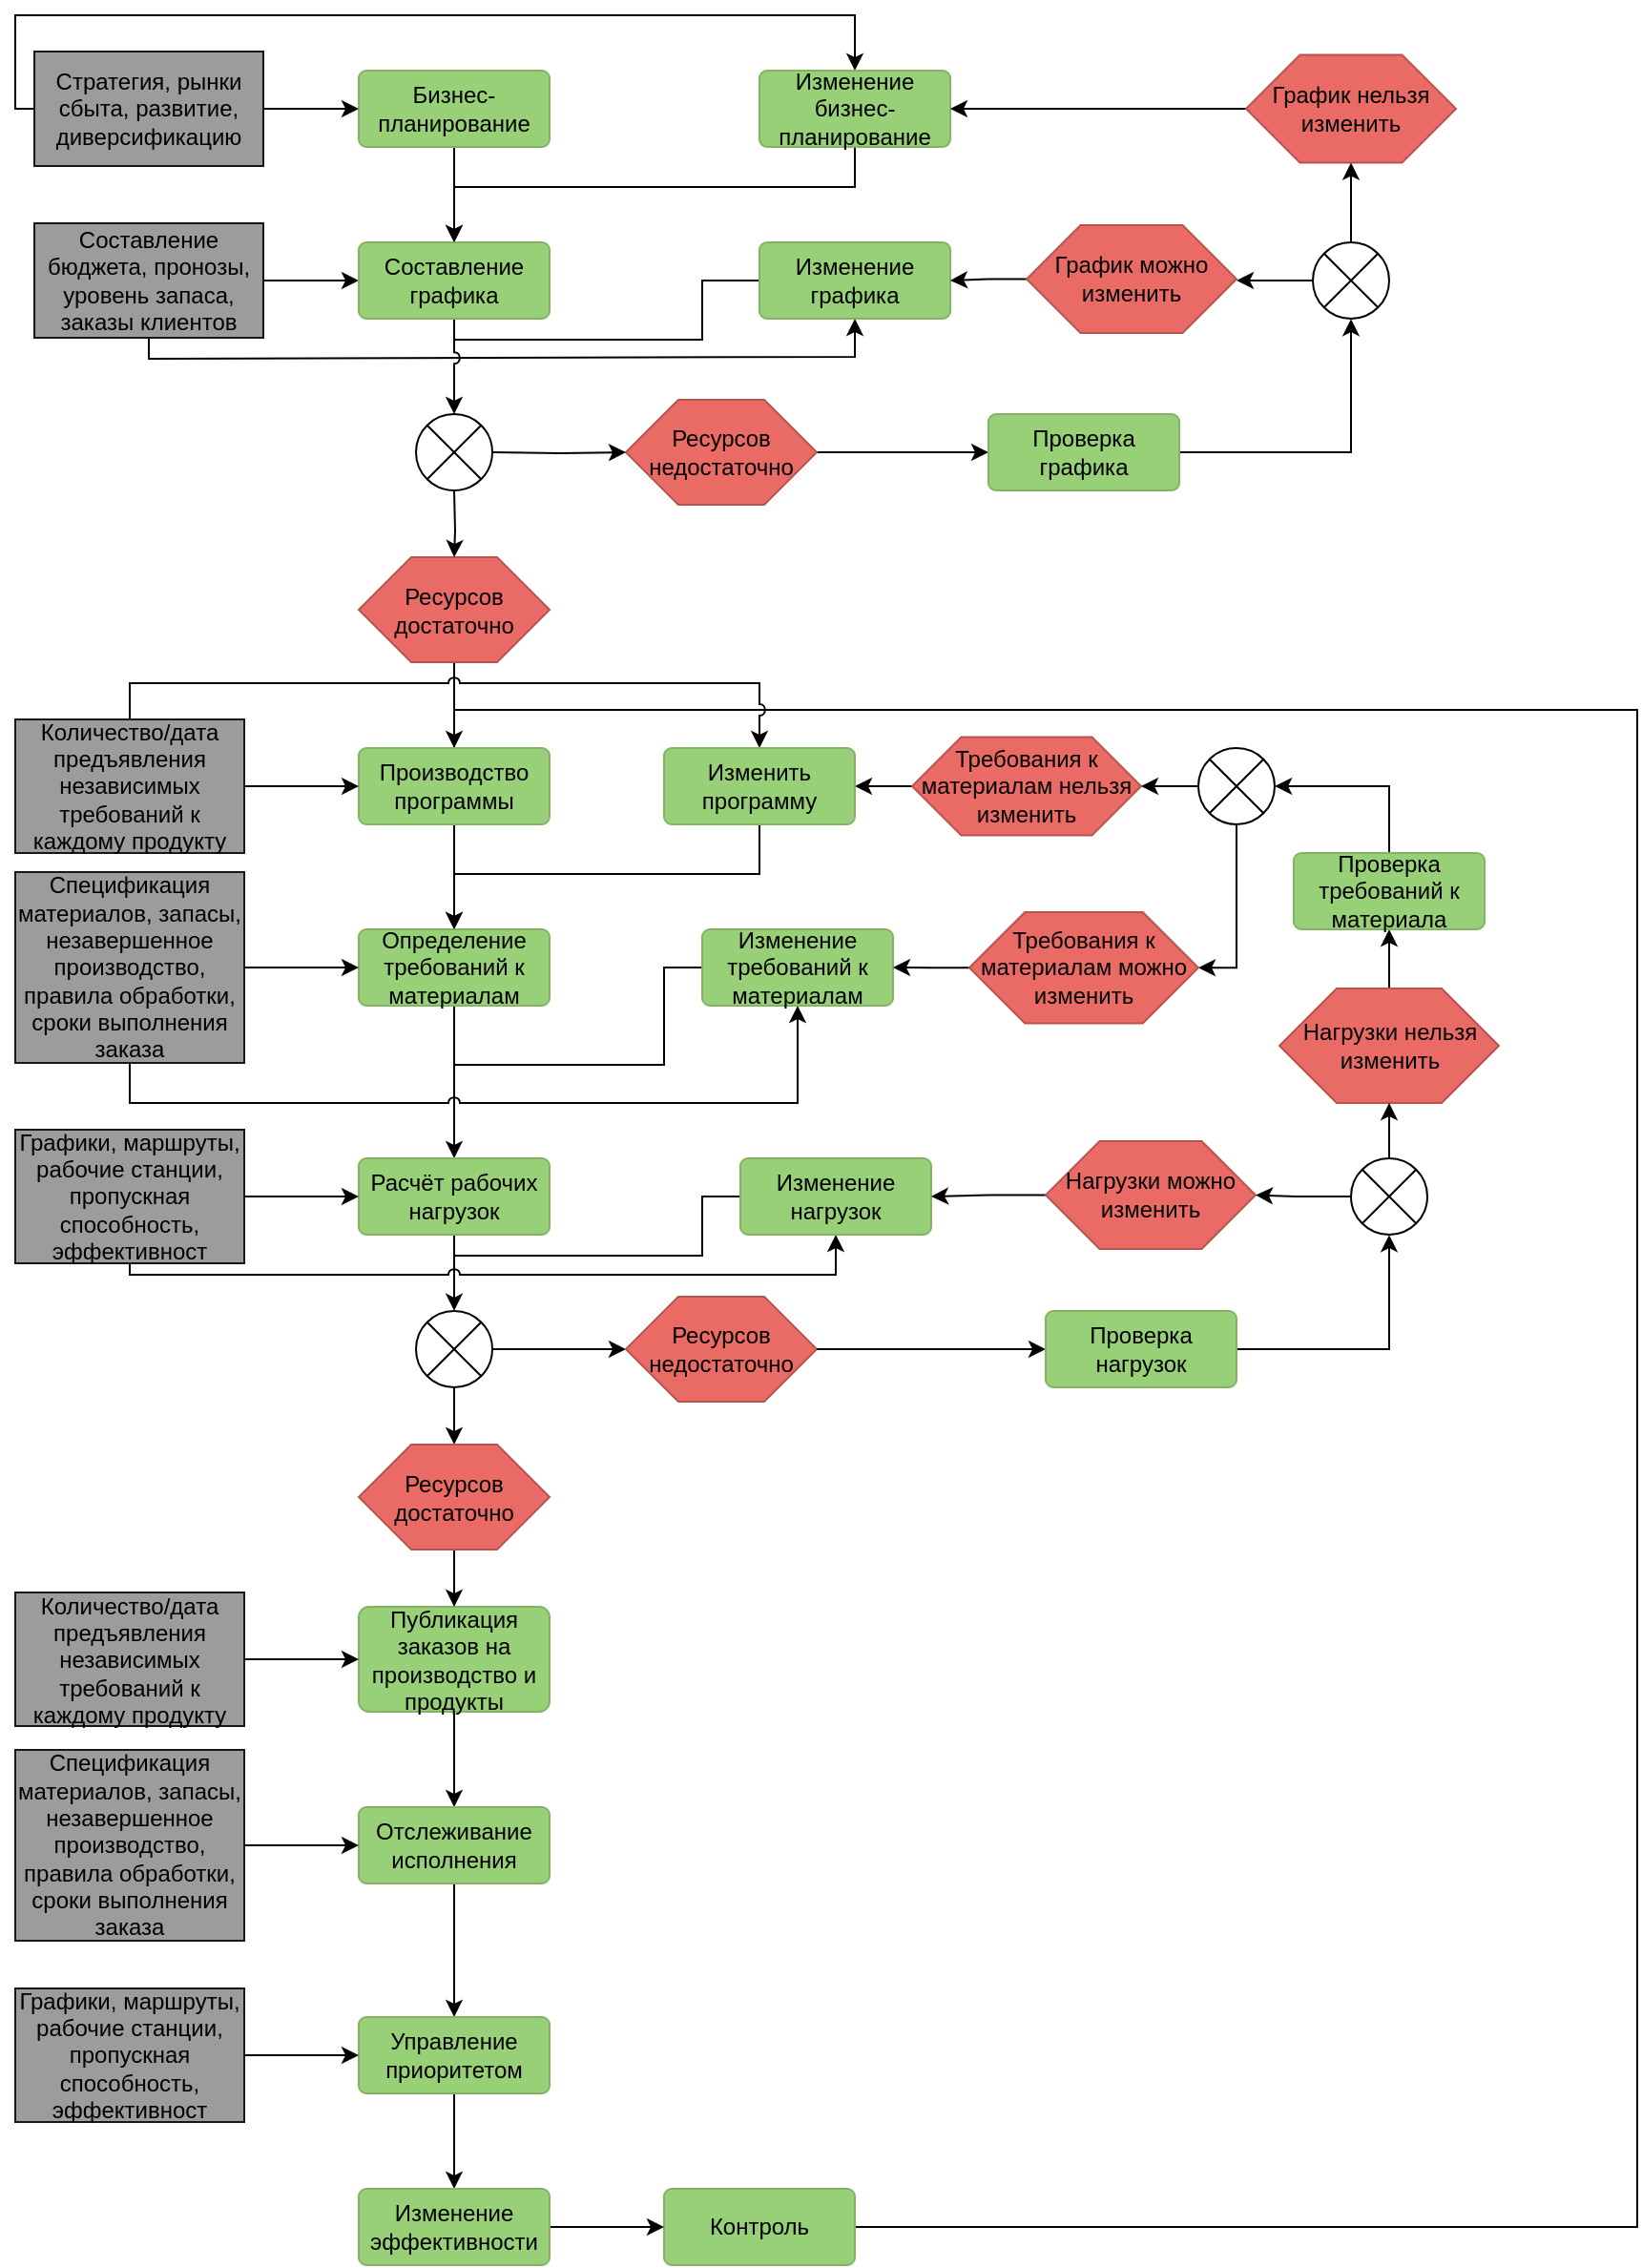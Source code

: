 <mxfile version="20.8.16" type="device"><diagram name="Страница — 1" id="Iz-HPFrRvookkUTsKBIt"><mxGraphModel dx="1206" dy="1871" grid="1" gridSize="10" guides="1" tooltips="1" connect="1" arrows="1" fold="1" page="1" pageScale="1" pageWidth="827" pageHeight="1169" math="0" shadow="0"><root><mxCell id="0"/><mxCell id="1" parent="0"/><mxCell id="2hzs428HGyQ4Zxsj1pd_-7" value="" style="edgeStyle=orthogonalEdgeStyle;rounded=0;orthogonalLoop=1;jettySize=auto;html=1;" parent="1" source="cz4GwXVP6357VXZHt2dm-2" target="2hzs428HGyQ4Zxsj1pd_-5" edge="1"><mxGeometry relative="1" as="geometry"/></mxCell><mxCell id="cz4GwXVP6357VXZHt2dm-2" value="Бизнес-планирование" style="rounded=1;arcSize=10;whiteSpace=wrap;html=1;align=center;fillColor=#97D077;strokeColor=#82b366;" parent="1" vertex="1"><mxGeometry x="320" y="19" width="100" height="40" as="geometry"/></mxCell><mxCell id="2hzs428HGyQ4Zxsj1pd_-6" value="" style="edgeStyle=orthogonalEdgeStyle;rounded=0;orthogonalLoop=1;jettySize=auto;html=1;" parent="1" source="2hzs428HGyQ4Zxsj1pd_-1" target="2hzs428HGyQ4Zxsj1pd_-5" edge="1"><mxGeometry relative="1" as="geometry"/></mxCell><mxCell id="2gq2xxS_D3fF9ZAHxJug-18" style="edgeStyle=orthogonalEdgeStyle;rounded=0;jumpStyle=arc;orthogonalLoop=1;jettySize=auto;html=1;entryX=0.5;entryY=1;entryDx=0;entryDy=0;" edge="1" parent="1" source="2hzs428HGyQ4Zxsj1pd_-1" target="2gq2xxS_D3fF9ZAHxJug-2"><mxGeometry relative="1" as="geometry"><Array as="points"><mxPoint x="210" y="170"/><mxPoint x="400" y="170"/><mxPoint x="400" y="169"/><mxPoint x="580" y="169"/></Array></mxGeometry></mxCell><mxCell id="2hzs428HGyQ4Zxsj1pd_-1" value="Составление бюджета, пронозы, уровень запаса, заказы клиентов" style="rounded=0;whiteSpace=wrap;html=1;strokeColor=#171717;fillColor=#9C9C9C;" parent="1" vertex="1"><mxGeometry x="150" y="99" width="120" height="60" as="geometry"/></mxCell><mxCell id="2hzs428HGyQ4Zxsj1pd_-4" style="edgeStyle=orthogonalEdgeStyle;rounded=0;orthogonalLoop=1;jettySize=auto;html=1;entryX=0;entryY=0.5;entryDx=0;entryDy=0;" parent="1" source="2hzs428HGyQ4Zxsj1pd_-2" target="cz4GwXVP6357VXZHt2dm-2" edge="1"><mxGeometry relative="1" as="geometry"/></mxCell><mxCell id="Z9I6fZYXQtbdbLXPGdrg-1" style="edgeStyle=orthogonalEdgeStyle;rounded=0;orthogonalLoop=1;jettySize=auto;html=1;entryX=0.5;entryY=0;entryDx=0;entryDy=0;" parent="1" source="2hzs428HGyQ4Zxsj1pd_-2" target="2gq2xxS_D3fF9ZAHxJug-1" edge="1"><mxGeometry relative="1" as="geometry"><Array as="points"><mxPoint x="140" y="39"/><mxPoint x="140" y="-10"/><mxPoint x="580" y="-10"/></Array></mxGeometry></mxCell><mxCell id="2hzs428HGyQ4Zxsj1pd_-2" value="Стратегия, рынки сбыта, развитие, диверсификацию" style="rounded=0;whiteSpace=wrap;html=1;strokeColor=#171717;fillColor=#9C9C9C;" parent="1" vertex="1"><mxGeometry x="150" y="9" width="120" height="60" as="geometry"/></mxCell><mxCell id="2gq2xxS_D3fF9ZAHxJug-47" style="edgeStyle=orthogonalEdgeStyle;rounded=0;jumpStyle=arc;orthogonalLoop=1;jettySize=auto;html=1;entryX=0.5;entryY=0;entryDx=0;entryDy=0;endArrow=none;endFill=0;" edge="1" parent="1" source="2hzs428HGyQ4Zxsj1pd_-3" target="2hzs428HGyQ4Zxsj1pd_-19"><mxGeometry relative="1" as="geometry"><Array as="points"><mxPoint x="990" y="1149"/><mxPoint x="990" y="354"/><mxPoint x="370" y="354"/></Array></mxGeometry></mxCell><mxCell id="2hzs428HGyQ4Zxsj1pd_-3" value="Контроль" style="rounded=1;arcSize=10;whiteSpace=wrap;html=1;align=center;fillColor=#97D077;strokeColor=#82b366;" parent="1" vertex="1"><mxGeometry x="480" y="1129" width="100" height="40" as="geometry"/></mxCell><mxCell id="2hzs428HGyQ4Zxsj1pd_-12" value="" style="edgeStyle=orthogonalEdgeStyle;rounded=0;orthogonalLoop=1;jettySize=auto;html=1;jumpStyle=arc;" parent="1" source="2hzs428HGyQ4Zxsj1pd_-5" edge="1"><mxGeometry relative="1" as="geometry"><mxPoint x="370.0" y="199" as="targetPoint"/></mxGeometry></mxCell><mxCell id="2hzs428HGyQ4Zxsj1pd_-5" value="Составление графика" style="rounded=1;arcSize=10;whiteSpace=wrap;html=1;align=center;fillColor=#97D077;strokeColor=#82b366;" parent="1" vertex="1"><mxGeometry x="320" y="109" width="100" height="40" as="geometry"/></mxCell><mxCell id="2hzs428HGyQ4Zxsj1pd_-30" value="" style="edgeStyle=orthogonalEdgeStyle;rounded=0;orthogonalLoop=1;jettySize=auto;html=1;" parent="1" source="2hzs428HGyQ4Zxsj1pd_-13" target="2hzs428HGyQ4Zxsj1pd_-19" edge="1"><mxGeometry relative="1" as="geometry"/></mxCell><mxCell id="2hzs428HGyQ4Zxsj1pd_-13" value="Ресурсов достаточно" style="whiteSpace=wrap;html=1;shape=mxgraph.basic.octagon2;align=center;verticalAlign=middle;dx=15;fillColor=#EA6B66;strokeColor=#b85450;" parent="1" vertex="1"><mxGeometry x="320" y="274" width="100" height="55" as="geometry"/></mxCell><mxCell id="2gq2xxS_D3fF9ZAHxJug-11" style="edgeStyle=orthogonalEdgeStyle;rounded=0;orthogonalLoop=1;jettySize=auto;html=1;entryX=0;entryY=0.5;entryDx=0;entryDy=0;" edge="1" parent="1" source="2hzs428HGyQ4Zxsj1pd_-14" target="2gq2xxS_D3fF9ZAHxJug-4"><mxGeometry relative="1" as="geometry"/></mxCell><mxCell id="2hzs428HGyQ4Zxsj1pd_-14" value="Ресурсов недостаточно" style="whiteSpace=wrap;html=1;shape=mxgraph.basic.octagon2;align=center;verticalAlign=middle;dx=15;fillColor=#EA6B66;strokeColor=#b85450;" parent="1" vertex="1"><mxGeometry x="460" y="191.5" width="100" height="55" as="geometry"/></mxCell><mxCell id="2hzs428HGyQ4Zxsj1pd_-15" style="edgeStyle=orthogonalEdgeStyle;rounded=0;orthogonalLoop=1;jettySize=auto;html=1;" parent="1" target="2hzs428HGyQ4Zxsj1pd_-14" edge="1"><mxGeometry relative="1" as="geometry"><mxPoint x="390.0" y="219" as="sourcePoint"/></mxGeometry></mxCell><mxCell id="2hzs428HGyQ4Zxsj1pd_-18" value="" style="edgeStyle=orthogonalEdgeStyle;rounded=0;orthogonalLoop=1;jettySize=auto;html=1;" parent="1" target="2hzs428HGyQ4Zxsj1pd_-13" edge="1"><mxGeometry relative="1" as="geometry"><mxPoint x="370.0" y="239" as="sourcePoint"/></mxGeometry></mxCell><mxCell id="2hzs428HGyQ4Zxsj1pd_-31" value="" style="edgeStyle=orthogonalEdgeStyle;rounded=0;orthogonalLoop=1;jettySize=auto;html=1;" parent="1" source="2hzs428HGyQ4Zxsj1pd_-19" target="2hzs428HGyQ4Zxsj1pd_-20" edge="1"><mxGeometry relative="1" as="geometry"/></mxCell><mxCell id="2hzs428HGyQ4Zxsj1pd_-19" value="Производство программы" style="rounded=1;arcSize=10;whiteSpace=wrap;html=1;align=center;fillColor=#97D077;strokeColor=#82b366;" parent="1" vertex="1"><mxGeometry x="320" y="374" width="100" height="40" as="geometry"/></mxCell><mxCell id="2hzs428HGyQ4Zxsj1pd_-32" value="" style="edgeStyle=orthogonalEdgeStyle;rounded=0;orthogonalLoop=1;jettySize=auto;html=1;" parent="1" source="2hzs428HGyQ4Zxsj1pd_-20" target="2hzs428HGyQ4Zxsj1pd_-21" edge="1"><mxGeometry relative="1" as="geometry"/></mxCell><mxCell id="2hzs428HGyQ4Zxsj1pd_-20" value="Определение требований к материалам" style="rounded=1;arcSize=10;whiteSpace=wrap;html=1;align=center;fillColor=#97D077;strokeColor=#82b366;" parent="1" vertex="1"><mxGeometry x="320" y="469" width="100" height="40" as="geometry"/></mxCell><mxCell id="2hzs428HGyQ4Zxsj1pd_-56" style="edgeStyle=orthogonalEdgeStyle;rounded=0;orthogonalLoop=1;jettySize=auto;html=1;entryX=0.145;entryY=0.145;entryDx=0;entryDy=0;entryPerimeter=0;" parent="1" source="2hzs428HGyQ4Zxsj1pd_-21" target="2hzs428HGyQ4Zxsj1pd_-53" edge="1"><mxGeometry relative="1" as="geometry"/></mxCell><mxCell id="2hzs428HGyQ4Zxsj1pd_-21" value="Расчёт рабочих нагрузок" style="rounded=1;arcSize=10;whiteSpace=wrap;html=1;align=center;fillColor=#97D077;strokeColor=#82b366;" parent="1" vertex="1"><mxGeometry x="320" y="589" width="100" height="40" as="geometry"/></mxCell><mxCell id="2hzs428HGyQ4Zxsj1pd_-26" value="" style="verticalLabelPosition=bottom;verticalAlign=top;html=1;shape=mxgraph.flowchart.summing_function;rotation=45;" parent="1" vertex="1"><mxGeometry x="350" y="199" width="40" height="40" as="geometry"/></mxCell><mxCell id="2hzs428HGyQ4Zxsj1pd_-41" value="" style="edgeStyle=orthogonalEdgeStyle;rounded=0;orthogonalLoop=1;jettySize=auto;html=1;" parent="1" source="2hzs428HGyQ4Zxsj1pd_-33" target="2hzs428HGyQ4Zxsj1pd_-19" edge="1"><mxGeometry relative="1" as="geometry"/></mxCell><mxCell id="Z9I6fZYXQtbdbLXPGdrg-6" style="edgeStyle=orthogonalEdgeStyle;rounded=0;orthogonalLoop=1;jettySize=auto;html=1;jumpStyle=arc;entryX=0.5;entryY=0;entryDx=0;entryDy=0;" parent="1" source="2hzs428HGyQ4Zxsj1pd_-33" edge="1" target="2gq2xxS_D3fF9ZAHxJug-43"><mxGeometry relative="1" as="geometry"><mxPoint x="420" y="394" as="targetPoint"/><Array as="points"><mxPoint x="200" y="340"/><mxPoint x="530" y="340"/></Array></mxGeometry></mxCell><mxCell id="2hzs428HGyQ4Zxsj1pd_-33" value="Количество&lt;span style=&quot;&quot; data-src-align=&quot;179:1&quot; class=&quot;EzKURWReUAB5oZgtQNkl&quot;&gt;/&lt;/span&gt;&lt;span style=&quot;&quot; data-src-align=&quot;181:4&quot; class=&quot;EzKURWReUAB5oZgtQNkl&quot;&gt;дата&lt;/span&gt;&lt;span style=&quot;&quot;&gt; &lt;/span&gt;&lt;span style=&quot;&quot; data-src-align=&quot;186:2&quot; class=&quot;EzKURWReUAB5oZgtQNkl&quot;&gt;предъявления&lt;/span&gt;&lt;span style=&quot;&quot;&gt; &lt;/span&gt;&lt;span style=&quot;&quot; data-src-align=&quot;189:11&quot; class=&quot;EzKURWReUAB5oZgtQNkl&quot;&gt;независимых&lt;/span&gt;&lt;span style=&quot;&quot;&gt;&lt;br/&gt;&lt;/span&gt;&lt;span style=&quot;&quot; data-src-align=&quot;201:12&quot; class=&quot;EzKURWReUAB5oZgtQNkl&quot;&gt;требований&lt;/span&gt;&lt;span style=&quot;&quot;&gt; к &lt;/span&gt;&lt;span style=&quot;&quot; data-src-align=&quot;214:3&quot; class=&quot;EzKURWReUAB5oZgtQNkl&quot;&gt;каждому&lt;/span&gt;&lt;span style=&quot;&quot;&gt; &lt;/span&gt;&lt;span style=&quot;&quot; data-src-align=&quot;218:7&quot; class=&quot;EzKURWReUAB5oZgtQNkl&quot;&gt;продукту&lt;/span&gt;" style="rounded=0;whiteSpace=wrap;html=1;strokeColor=#171717;fillColor=#9C9C9C;" parent="1" vertex="1"><mxGeometry x="140" y="359" width="120" height="70" as="geometry"/></mxCell><mxCell id="2hzs428HGyQ4Zxsj1pd_-39" value="" style="edgeStyle=orthogonalEdgeStyle;rounded=0;orthogonalLoop=1;jettySize=auto;html=1;" parent="1" source="2hzs428HGyQ4Zxsj1pd_-34" target="2hzs428HGyQ4Zxsj1pd_-21" edge="1"><mxGeometry relative="1" as="geometry"/></mxCell><mxCell id="Z9I6fZYXQtbdbLXPGdrg-8" style="edgeStyle=orthogonalEdgeStyle;rounded=0;orthogonalLoop=1;jettySize=auto;html=1;jumpStyle=arc;entryX=0.5;entryY=1;entryDx=0;entryDy=0;" parent="1" source="2hzs428HGyQ4Zxsj1pd_-34" edge="1" target="2gq2xxS_D3fF9ZAHxJug-21"><mxGeometry relative="1" as="geometry"><mxPoint x="570" y="660" as="targetPoint"/><Array as="points"><mxPoint x="200" y="650"/><mxPoint x="570" y="650"/></Array></mxGeometry></mxCell><mxCell id="2hzs428HGyQ4Zxsj1pd_-34" value="Графики&lt;span style=&quot;&quot; data-src-align=&quot;381:1&quot; class=&quot;EzKURWReUAB5oZgtQNkl&quot;&gt;,&lt;/span&gt;&lt;span style=&quot;&quot;&gt; &lt;/span&gt;&lt;span style=&quot;&quot; data-src-align=&quot;383:8&quot; class=&quot;EzKURWReUAB5oZgtQNkl&quot;&gt;маршруты&lt;/span&gt;&lt;span style=&quot;&quot; data-src-align=&quot;391:1&quot; class=&quot;EzKURWReUAB5oZgtQNkl&quot;&gt;,&lt;/span&gt;&lt;span style=&quot;&quot;&gt;&lt;br/&gt;рабочие &lt;/span&gt;&lt;span style=&quot;&quot; data-src-align=&quot;394:12&quot; class=&quot;EzKURWReUAB5oZgtQNkl&quot;&gt;станции&lt;/span&gt;&lt;span style=&quot;&quot; data-src-align=&quot;406:1&quot; class=&quot;EzKURWReUAB5oZgtQNkl&quot;&gt;,&lt;/span&gt;&lt;span style=&quot;&quot;&gt; пропускная &lt;/span&gt;&lt;span style=&quot;&quot; data-src-align=&quot;408:8&quot; class=&quot;EzKURWReUAB5oZgtQNkl&quot;&gt;способность&lt;/span&gt;&lt;span style=&quot;&quot; data-src-align=&quot;416:1&quot; class=&quot;EzKURWReUAB5oZgtQNkl&quot;&gt;,&lt;/span&gt;&lt;span style=&quot;&quot;&gt; &lt;/span&gt;&lt;span style=&quot;&quot; data-src-align=&quot;418:10&quot; class=&quot;EzKURWReUAB5oZgtQNkl&quot;&gt;эффективност&lt;/span&gt;" style="rounded=0;whiteSpace=wrap;html=1;strokeColor=#171717;fillColor=#9C9C9C;" parent="1" vertex="1"><mxGeometry x="140" y="574" width="120" height="70" as="geometry"/></mxCell><mxCell id="2hzs428HGyQ4Zxsj1pd_-40" value="" style="edgeStyle=orthogonalEdgeStyle;rounded=0;orthogonalLoop=1;jettySize=auto;html=1;" parent="1" source="2hzs428HGyQ4Zxsj1pd_-35" target="2hzs428HGyQ4Zxsj1pd_-20" edge="1"><mxGeometry relative="1" as="geometry"/></mxCell><mxCell id="Z9I6fZYXQtbdbLXPGdrg-7" style="edgeStyle=orthogonalEdgeStyle;rounded=0;orthogonalLoop=1;jettySize=auto;html=1;jumpStyle=arc;entryX=0.5;entryY=1;entryDx=0;entryDy=0;" parent="1" source="2hzs428HGyQ4Zxsj1pd_-35" edge="1" target="2gq2xxS_D3fF9ZAHxJug-20"><mxGeometry relative="1" as="geometry"><mxPoint x="420" y="489" as="targetPoint"/><Array as="points"><mxPoint x="200" y="560"/><mxPoint x="550" y="560"/></Array></mxGeometry></mxCell><mxCell id="2hzs428HGyQ4Zxsj1pd_-35" value="Спецификация&lt;span style=&quot;&quot;&gt; &lt;/span&gt;&lt;span style=&quot;&quot; data-src-align=&quot;255:9&quot; class=&quot;EzKURWReUAB5oZgtQNkl&quot;&gt;материалов&lt;/span&gt;&lt;span style=&quot;&quot; data-src-align=&quot;264:1&quot; class=&quot;EzKURWReUAB5oZgtQNkl&quot;&gt;,&lt;/span&gt;&lt;span style=&quot;&quot;&gt; &lt;/span&gt;&lt;span style=&quot;&quot; data-src-align=&quot;265:6&quot; class=&quot;EzKURWReUAB5oZgtQNkl&quot;&gt;запасы&lt;/span&gt;&lt;span style=&quot;&quot; data-src-align=&quot;271:1&quot; class=&quot;EzKURWReUAB5oZgtQNkl&quot;&gt;,&lt;/span&gt;&lt;span style=&quot;&quot;&gt;&lt;br/&gt;&lt;/span&gt;&lt;span style=&quot;&quot; data-src-align=&quot;274:4:282:8&quot; class=&quot;EzKURWReUAB5oZgtQNkl&quot;&gt;незавершенное&lt;/span&gt;&lt;span style=&quot;&quot;&gt; производство&lt;/span&gt;&lt;span style=&quot;&quot; data-src-align=&quot;290:1&quot; class=&quot;EzKURWReUAB5oZgtQNkl&quot;&gt;,&lt;/span&gt;&lt;span style=&quot;&quot;&gt;&lt;br/&gt;&lt;/span&gt;&lt;span style=&quot;&quot; data-src-align=&quot;301:5&quot; class=&quot;EzKURWReUAB5oZgtQNkl&quot;&gt;правила&lt;/span&gt;&lt;span style=&quot;&quot;&gt; &lt;/span&gt;&lt;span style=&quot;&quot; data-src-align=&quot;292:8&quot; class=&quot;EzKURWReUAB5oZgtQNkl&quot;&gt;обработки&lt;/span&gt;&lt;span style=&quot;&quot; data-src-align=&quot;306:1&quot; class=&quot;EzKURWReUAB5oZgtQNkl&quot;&gt;,&lt;/span&gt;&lt;span style=&quot;&quot;&gt; &lt;/span&gt;&lt;span style=&quot;&quot; data-src-align=&quot;308:10&quot; class=&quot;EzKURWReUAB5oZgtQNkl&quot;&gt;сроки&lt;/span&gt;&lt;span style=&quot;&quot;&gt; выполнения заказа&lt;/span&gt;" style="rounded=0;whiteSpace=wrap;html=1;strokeColor=#171717;fillColor=#9C9C9C;" parent="1" vertex="1"><mxGeometry x="140" y="439" width="120" height="100" as="geometry"/></mxCell><mxCell id="2hzs428HGyQ4Zxsj1pd_-42" value="" style="edgeStyle=orthogonalEdgeStyle;rounded=0;orthogonalLoop=1;jettySize=auto;html=1;" parent="1" source="2hzs428HGyQ4Zxsj1pd_-43" target="2hzs428HGyQ4Zxsj1pd_-45" edge="1"><mxGeometry relative="1" as="geometry"/></mxCell><mxCell id="2hzs428HGyQ4Zxsj1pd_-43" value="Публикация заказов на производство и продукты" style="rounded=1;arcSize=10;whiteSpace=wrap;html=1;align=center;fillColor=#97D077;strokeColor=#82b366;" parent="1" vertex="1"><mxGeometry x="320" y="824" width="100" height="55" as="geometry"/></mxCell><mxCell id="2hzs428HGyQ4Zxsj1pd_-44" value="" style="edgeStyle=orthogonalEdgeStyle;rounded=0;orthogonalLoop=1;jettySize=auto;html=1;" parent="1" source="2hzs428HGyQ4Zxsj1pd_-45" target="2hzs428HGyQ4Zxsj1pd_-46" edge="1"><mxGeometry relative="1" as="geometry"/></mxCell><mxCell id="2hzs428HGyQ4Zxsj1pd_-45" value="Отслеживание исполнения" style="rounded=1;arcSize=10;whiteSpace=wrap;html=1;align=center;fillColor=#97D077;strokeColor=#82b366;" parent="1" vertex="1"><mxGeometry x="320" y="929" width="100" height="40" as="geometry"/></mxCell><mxCell id="2hzs428HGyQ4Zxsj1pd_-80" value="" style="edgeStyle=orthogonalEdgeStyle;rounded=0;orthogonalLoop=1;jettySize=auto;html=1;" parent="1" source="2hzs428HGyQ4Zxsj1pd_-46" target="2hzs428HGyQ4Zxsj1pd_-79" edge="1"><mxGeometry relative="1" as="geometry"/></mxCell><mxCell id="2hzs428HGyQ4Zxsj1pd_-46" value="Управление приоритетом" style="rounded=1;arcSize=10;whiteSpace=wrap;html=1;align=center;fillColor=#97D077;strokeColor=#82b366;" parent="1" vertex="1"><mxGeometry x="320" y="1039" width="100" height="40" as="geometry"/></mxCell><mxCell id="2hzs428HGyQ4Zxsj1pd_-47" value="" style="edgeStyle=orthogonalEdgeStyle;rounded=0;orthogonalLoop=1;jettySize=auto;html=1;" parent="1" source="2hzs428HGyQ4Zxsj1pd_-48" target="2hzs428HGyQ4Zxsj1pd_-43" edge="1"><mxGeometry relative="1" as="geometry"/></mxCell><mxCell id="2hzs428HGyQ4Zxsj1pd_-48" value="Количество&lt;span style=&quot;&quot; data-src-align=&quot;179:1&quot; class=&quot;EzKURWReUAB5oZgtQNkl&quot;&gt;/&lt;/span&gt;&lt;span style=&quot;&quot; data-src-align=&quot;181:4&quot; class=&quot;EzKURWReUAB5oZgtQNkl&quot;&gt;дата&lt;/span&gt;&lt;span style=&quot;&quot;&gt; &lt;/span&gt;&lt;span style=&quot;&quot; data-src-align=&quot;186:2&quot; class=&quot;EzKURWReUAB5oZgtQNkl&quot;&gt;предъявления&lt;/span&gt;&lt;span style=&quot;&quot;&gt; &lt;/span&gt;&lt;span style=&quot;&quot; data-src-align=&quot;189:11&quot; class=&quot;EzKURWReUAB5oZgtQNkl&quot;&gt;независимых&lt;/span&gt;&lt;span style=&quot;&quot;&gt;&lt;br/&gt;&lt;/span&gt;&lt;span style=&quot;&quot; data-src-align=&quot;201:12&quot; class=&quot;EzKURWReUAB5oZgtQNkl&quot;&gt;требований&lt;/span&gt;&lt;span style=&quot;&quot;&gt; к &lt;/span&gt;&lt;span style=&quot;&quot; data-src-align=&quot;214:3&quot; class=&quot;EzKURWReUAB5oZgtQNkl&quot;&gt;каждому&lt;/span&gt;&lt;span style=&quot;&quot;&gt; &lt;/span&gt;&lt;span style=&quot;&quot; data-src-align=&quot;218:7&quot; class=&quot;EzKURWReUAB5oZgtQNkl&quot;&gt;продукту&lt;/span&gt;" style="rounded=0;whiteSpace=wrap;html=1;strokeColor=#171717;fillColor=#9C9C9C;" parent="1" vertex="1"><mxGeometry x="140" y="816.5" width="120" height="70" as="geometry"/></mxCell><mxCell id="2hzs428HGyQ4Zxsj1pd_-49" value="" style="edgeStyle=orthogonalEdgeStyle;rounded=0;orthogonalLoop=1;jettySize=auto;html=1;" parent="1" source="2hzs428HGyQ4Zxsj1pd_-50" target="2hzs428HGyQ4Zxsj1pd_-46" edge="1"><mxGeometry relative="1" as="geometry"/></mxCell><mxCell id="2hzs428HGyQ4Zxsj1pd_-50" value="Графики&lt;span style=&quot;&quot; data-src-align=&quot;381:1&quot; class=&quot;EzKURWReUAB5oZgtQNkl&quot;&gt;,&lt;/span&gt;&lt;span style=&quot;&quot;&gt; &lt;/span&gt;&lt;span style=&quot;&quot; data-src-align=&quot;383:8&quot; class=&quot;EzKURWReUAB5oZgtQNkl&quot;&gt;маршруты&lt;/span&gt;&lt;span style=&quot;&quot; data-src-align=&quot;391:1&quot; class=&quot;EzKURWReUAB5oZgtQNkl&quot;&gt;,&lt;/span&gt;&lt;span style=&quot;&quot;&gt;&lt;br/&gt;рабочие &lt;/span&gt;&lt;span style=&quot;&quot; data-src-align=&quot;394:12&quot; class=&quot;EzKURWReUAB5oZgtQNkl&quot;&gt;станции&lt;/span&gt;&lt;span style=&quot;&quot; data-src-align=&quot;406:1&quot; class=&quot;EzKURWReUAB5oZgtQNkl&quot;&gt;,&lt;/span&gt;&lt;span style=&quot;&quot;&gt; пропускная &lt;/span&gt;&lt;span style=&quot;&quot; data-src-align=&quot;408:8&quot; class=&quot;EzKURWReUAB5oZgtQNkl&quot;&gt;способность&lt;/span&gt;&lt;span style=&quot;&quot; data-src-align=&quot;416:1&quot; class=&quot;EzKURWReUAB5oZgtQNkl&quot;&gt;,&lt;/span&gt;&lt;span style=&quot;&quot;&gt; &lt;/span&gt;&lt;span style=&quot;&quot; data-src-align=&quot;418:10&quot; class=&quot;EzKURWReUAB5oZgtQNkl&quot;&gt;эффективност&lt;/span&gt;" style="rounded=0;whiteSpace=wrap;html=1;strokeColor=#171717;fillColor=#9C9C9C;" parent="1" vertex="1"><mxGeometry x="140" y="1024" width="120" height="70" as="geometry"/></mxCell><mxCell id="2hzs428HGyQ4Zxsj1pd_-51" value="" style="edgeStyle=orthogonalEdgeStyle;rounded=0;orthogonalLoop=1;jettySize=auto;html=1;" parent="1" source="2hzs428HGyQ4Zxsj1pd_-52" target="2hzs428HGyQ4Zxsj1pd_-45" edge="1"><mxGeometry relative="1" as="geometry"/></mxCell><mxCell id="2hzs428HGyQ4Zxsj1pd_-52" value="Спецификация&lt;span style=&quot;&quot;&gt; &lt;/span&gt;&lt;span style=&quot;&quot; data-src-align=&quot;255:9&quot; class=&quot;EzKURWReUAB5oZgtQNkl&quot;&gt;материалов&lt;/span&gt;&lt;span style=&quot;&quot; data-src-align=&quot;264:1&quot; class=&quot;EzKURWReUAB5oZgtQNkl&quot;&gt;,&lt;/span&gt;&lt;span style=&quot;&quot;&gt; &lt;/span&gt;&lt;span style=&quot;&quot; data-src-align=&quot;265:6&quot; class=&quot;EzKURWReUAB5oZgtQNkl&quot;&gt;запасы&lt;/span&gt;&lt;span style=&quot;&quot; data-src-align=&quot;271:1&quot; class=&quot;EzKURWReUAB5oZgtQNkl&quot;&gt;,&lt;/span&gt;&lt;span style=&quot;&quot;&gt;&lt;br/&gt;&lt;/span&gt;&lt;span style=&quot;&quot; data-src-align=&quot;274:4:282:8&quot; class=&quot;EzKURWReUAB5oZgtQNkl&quot;&gt;незавершенное&lt;/span&gt;&lt;span style=&quot;&quot;&gt; производство&lt;/span&gt;&lt;span style=&quot;&quot; data-src-align=&quot;290:1&quot; class=&quot;EzKURWReUAB5oZgtQNkl&quot;&gt;,&lt;/span&gt;&lt;span style=&quot;&quot;&gt;&lt;br/&gt;&lt;/span&gt;&lt;span style=&quot;&quot; data-src-align=&quot;301:5&quot; class=&quot;EzKURWReUAB5oZgtQNkl&quot;&gt;правила&lt;/span&gt;&lt;span style=&quot;&quot;&gt; &lt;/span&gt;&lt;span style=&quot;&quot; data-src-align=&quot;292:8&quot; class=&quot;EzKURWReUAB5oZgtQNkl&quot;&gt;обработки&lt;/span&gt;&lt;span style=&quot;&quot; data-src-align=&quot;306:1&quot; class=&quot;EzKURWReUAB5oZgtQNkl&quot;&gt;,&lt;/span&gt;&lt;span style=&quot;&quot;&gt; &lt;/span&gt;&lt;span style=&quot;&quot; data-src-align=&quot;308:10&quot; class=&quot;EzKURWReUAB5oZgtQNkl&quot;&gt;сроки&lt;/span&gt;&lt;span style=&quot;&quot;&gt; выполнения заказа&lt;/span&gt;" style="rounded=0;whiteSpace=wrap;html=1;strokeColor=#171717;fillColor=#9C9C9C;" parent="1" vertex="1"><mxGeometry x="140" y="899" width="120" height="100" as="geometry"/></mxCell><mxCell id="2hzs428HGyQ4Zxsj1pd_-57" value="" style="edgeStyle=orthogonalEdgeStyle;rounded=0;orthogonalLoop=1;jettySize=auto;html=1;exitX=0.855;exitY=0.855;exitDx=0;exitDy=0;exitPerimeter=0;" parent="1" source="2hzs428HGyQ4Zxsj1pd_-53" target="2hzs428HGyQ4Zxsj1pd_-54" edge="1"><mxGeometry relative="1" as="geometry"/></mxCell><mxCell id="2hzs428HGyQ4Zxsj1pd_-59" style="edgeStyle=orthogonalEdgeStyle;rounded=0;orthogonalLoop=1;jettySize=auto;html=1;entryX=0;entryY=0.5;entryDx=0;entryDy=0;entryPerimeter=0;exitX=0.855;exitY=0.145;exitDx=0;exitDy=0;exitPerimeter=0;" parent="1" source="2hzs428HGyQ4Zxsj1pd_-53" target="2hzs428HGyQ4Zxsj1pd_-58" edge="1"><mxGeometry relative="1" as="geometry"/></mxCell><mxCell id="2hzs428HGyQ4Zxsj1pd_-53" value="" style="verticalLabelPosition=bottom;verticalAlign=top;html=1;shape=mxgraph.flowchart.summing_function;rotation=45;" parent="1" vertex="1"><mxGeometry x="350" y="669" width="40" height="40" as="geometry"/></mxCell><mxCell id="2hzs428HGyQ4Zxsj1pd_-77" value="" style="edgeStyle=orthogonalEdgeStyle;rounded=0;orthogonalLoop=1;jettySize=auto;html=1;" parent="1" source="2hzs428HGyQ4Zxsj1pd_-54" target="2hzs428HGyQ4Zxsj1pd_-43" edge="1"><mxGeometry relative="1" as="geometry"/></mxCell><mxCell id="2hzs428HGyQ4Zxsj1pd_-54" value="Ресурсов достаточно" style="whiteSpace=wrap;html=1;shape=mxgraph.basic.octagon2;align=center;verticalAlign=middle;dx=15;fillColor=#EA6B66;strokeColor=#b85450;" parent="1" vertex="1"><mxGeometry x="320" y="739" width="100" height="55" as="geometry"/></mxCell><mxCell id="2hzs428HGyQ4Zxsj1pd_-58" value="Ресурсов недостаточно" style="whiteSpace=wrap;html=1;shape=mxgraph.basic.octagon2;align=center;verticalAlign=middle;dx=15;fillColor=#EA6B66;strokeColor=#b85450;" parent="1" vertex="1"><mxGeometry x="460" y="661.5" width="100" height="55" as="geometry"/></mxCell><mxCell id="2hzs428HGyQ4Zxsj1pd_-81" value="" style="edgeStyle=orthogonalEdgeStyle;rounded=0;orthogonalLoop=1;jettySize=auto;html=1;" parent="1" source="2hzs428HGyQ4Zxsj1pd_-79" target="2hzs428HGyQ4Zxsj1pd_-3" edge="1"><mxGeometry relative="1" as="geometry"/></mxCell><mxCell id="2hzs428HGyQ4Zxsj1pd_-79" value="Изменение эффективности" style="rounded=1;arcSize=10;whiteSpace=wrap;html=1;align=center;fillColor=#97D077;strokeColor=#82b366;" parent="1" vertex="1"><mxGeometry x="320" y="1129" width="100" height="40" as="geometry"/></mxCell><mxCell id="2gq2xxS_D3fF9ZAHxJug-14" style="edgeStyle=orthogonalEdgeStyle;rounded=0;orthogonalLoop=1;jettySize=auto;html=1;" edge="1" parent="1" source="2gq2xxS_D3fF9ZAHxJug-1" target="2hzs428HGyQ4Zxsj1pd_-5"><mxGeometry relative="1" as="geometry"><Array as="points"><mxPoint x="580" y="80"/><mxPoint x="370" y="80"/></Array></mxGeometry></mxCell><mxCell id="2gq2xxS_D3fF9ZAHxJug-1" value="Изменение бизнес-планирование" style="rounded=1;arcSize=10;whiteSpace=wrap;html=1;align=center;fillColor=#97D077;strokeColor=#82b366;" vertex="1" parent="1"><mxGeometry x="530" y="19" width="100" height="40" as="geometry"/></mxCell><mxCell id="2gq2xxS_D3fF9ZAHxJug-17" style="edgeStyle=orthogonalEdgeStyle;rounded=0;jumpStyle=arc;orthogonalLoop=1;jettySize=auto;html=1;endArrow=none;endFill=0;" edge="1" parent="1" source="2gq2xxS_D3fF9ZAHxJug-2"><mxGeometry relative="1" as="geometry"><mxPoint x="370" y="160" as="targetPoint"/><Array as="points"><mxPoint x="500" y="129"/><mxPoint x="500" y="160"/></Array></mxGeometry></mxCell><mxCell id="2gq2xxS_D3fF9ZAHxJug-2" value="Изменение графика" style="rounded=1;arcSize=10;whiteSpace=wrap;html=1;align=center;fillColor=#97D077;strokeColor=#82b366;" vertex="1" parent="1"><mxGeometry x="530" y="109" width="100" height="40" as="geometry"/></mxCell><mxCell id="2gq2xxS_D3fF9ZAHxJug-8" style="edgeStyle=orthogonalEdgeStyle;rounded=0;orthogonalLoop=1;jettySize=auto;html=1;entryX=0.855;entryY=0.855;entryDx=0;entryDy=0;entryPerimeter=0;" edge="1" parent="1" source="2gq2xxS_D3fF9ZAHxJug-4" target="2gq2xxS_D3fF9ZAHxJug-7"><mxGeometry relative="1" as="geometry"/></mxCell><mxCell id="2gq2xxS_D3fF9ZAHxJug-4" value="Проверка графика" style="rounded=1;arcSize=10;whiteSpace=wrap;html=1;align=center;fillColor=#97D077;strokeColor=#82b366;" vertex="1" parent="1"><mxGeometry x="650" y="199" width="100" height="40" as="geometry"/></mxCell><mxCell id="2gq2xxS_D3fF9ZAHxJug-13" style="edgeStyle=orthogonalEdgeStyle;rounded=0;orthogonalLoop=1;jettySize=auto;html=1;entryX=1;entryY=0.5;entryDx=0;entryDy=0;" edge="1" parent="1" source="2gq2xxS_D3fF9ZAHxJug-5" target="2gq2xxS_D3fF9ZAHxJug-1"><mxGeometry relative="1" as="geometry"/></mxCell><mxCell id="2gq2xxS_D3fF9ZAHxJug-5" value="График нельзя изменить" style="whiteSpace=wrap;html=1;shape=mxgraph.basic.octagon2;align=center;verticalAlign=middle;dx=15;fillColor=#EA6B66;strokeColor=#b85450;" vertex="1" parent="1"><mxGeometry x="785" y="10.75" width="110" height="56.5" as="geometry"/></mxCell><mxCell id="2gq2xxS_D3fF9ZAHxJug-12" value="" style="edgeStyle=orthogonalEdgeStyle;rounded=0;orthogonalLoop=1;jettySize=auto;html=1;" edge="1" parent="1" source="2gq2xxS_D3fF9ZAHxJug-6" target="2gq2xxS_D3fF9ZAHxJug-2"><mxGeometry relative="1" as="geometry"/></mxCell><mxCell id="2gq2xxS_D3fF9ZAHxJug-6" value="График можно изменить" style="whiteSpace=wrap;html=1;shape=mxgraph.basic.octagon2;align=center;verticalAlign=middle;dx=15;fillColor=#EA6B66;strokeColor=#b85450;" vertex="1" parent="1"><mxGeometry x="670" y="100" width="110" height="56.5" as="geometry"/></mxCell><mxCell id="2gq2xxS_D3fF9ZAHxJug-9" style="edgeStyle=orthogonalEdgeStyle;rounded=0;orthogonalLoop=1;jettySize=auto;html=1;exitX=0.145;exitY=0.145;exitDx=0;exitDy=0;exitPerimeter=0;" edge="1" parent="1" source="2gq2xxS_D3fF9ZAHxJug-7" target="2gq2xxS_D3fF9ZAHxJug-5"><mxGeometry relative="1" as="geometry"/></mxCell><mxCell id="2gq2xxS_D3fF9ZAHxJug-10" style="edgeStyle=orthogonalEdgeStyle;rounded=0;orthogonalLoop=1;jettySize=auto;html=1;entryX=1;entryY=0.5;entryDx=0;entryDy=0;entryPerimeter=0;exitX=0.145;exitY=0.855;exitDx=0;exitDy=0;exitPerimeter=0;" edge="1" parent="1" source="2gq2xxS_D3fF9ZAHxJug-7" target="2gq2xxS_D3fF9ZAHxJug-6"><mxGeometry relative="1" as="geometry"/></mxCell><mxCell id="2gq2xxS_D3fF9ZAHxJug-7" value="" style="verticalLabelPosition=bottom;verticalAlign=top;html=1;shape=mxgraph.flowchart.summing_function;rotation=45;" vertex="1" parent="1"><mxGeometry x="820" y="109" width="40" height="40" as="geometry"/></mxCell><mxCell id="2gq2xxS_D3fF9ZAHxJug-19" style="edgeStyle=orthogonalEdgeStyle;rounded=0;orthogonalLoop=1;jettySize=auto;html=1;entryX=0;entryY=0.5;entryDx=0;entryDy=0;exitX=1;exitY=0.5;exitDx=0;exitDy=0;exitPerimeter=0;" edge="1" parent="1" target="2gq2xxS_D3fF9ZAHxJug-23" source="2hzs428HGyQ4Zxsj1pd_-58"><mxGeometry relative="1" as="geometry"><mxPoint x="580" y="621.5" as="sourcePoint"/></mxGeometry></mxCell><mxCell id="2gq2xxS_D3fF9ZAHxJug-46" style="edgeStyle=orthogonalEdgeStyle;rounded=0;jumpStyle=arc;orthogonalLoop=1;jettySize=auto;html=1;endArrow=none;endFill=0;" edge="1" parent="1" source="2gq2xxS_D3fF9ZAHxJug-20"><mxGeometry relative="1" as="geometry"><mxPoint x="370" y="540" as="targetPoint"/><Array as="points"><mxPoint x="480" y="489"/><mxPoint x="480" y="540"/><mxPoint x="370" y="540"/></Array></mxGeometry></mxCell><mxCell id="2gq2xxS_D3fF9ZAHxJug-20" value="Изменение требований к материалам" style="rounded=1;arcSize=10;whiteSpace=wrap;html=1;align=center;fillColor=#97D077;strokeColor=#82b366;" vertex="1" parent="1"><mxGeometry x="500" y="469" width="100" height="40" as="geometry"/></mxCell><mxCell id="2gq2xxS_D3fF9ZAHxJug-35" style="edgeStyle=orthogonalEdgeStyle;rounded=0;jumpStyle=arc;orthogonalLoop=1;jettySize=auto;html=1;endArrow=none;endFill=0;" edge="1" parent="1" source="2gq2xxS_D3fF9ZAHxJug-21"><mxGeometry relative="1" as="geometry"><mxPoint x="370" y="640" as="targetPoint"/><Array as="points"><mxPoint x="500" y="609"/><mxPoint x="500" y="640"/><mxPoint x="370" y="640"/></Array></mxGeometry></mxCell><mxCell id="2gq2xxS_D3fF9ZAHxJug-21" value="Изменение нагрузок" style="rounded=1;arcSize=10;whiteSpace=wrap;html=1;align=center;fillColor=#97D077;strokeColor=#82b366;" vertex="1" parent="1"><mxGeometry x="520" y="589" width="100" height="40" as="geometry"/></mxCell><mxCell id="2gq2xxS_D3fF9ZAHxJug-22" style="edgeStyle=orthogonalEdgeStyle;rounded=0;orthogonalLoop=1;jettySize=auto;html=1;entryX=0.855;entryY=0.855;entryDx=0;entryDy=0;entryPerimeter=0;" edge="1" parent="1" source="2gq2xxS_D3fF9ZAHxJug-23" target="2gq2xxS_D3fF9ZAHxJug-30"><mxGeometry relative="1" as="geometry"/></mxCell><mxCell id="2gq2xxS_D3fF9ZAHxJug-23" value="Проверка нагрузок" style="rounded=1;arcSize=10;whiteSpace=wrap;html=1;align=center;fillColor=#97D077;strokeColor=#82b366;" vertex="1" parent="1"><mxGeometry x="680" y="669" width="100" height="40" as="geometry"/></mxCell><mxCell id="2gq2xxS_D3fF9ZAHxJug-24" style="edgeStyle=orthogonalEdgeStyle;rounded=0;orthogonalLoop=1;jettySize=auto;html=1;entryX=1;entryY=0.5;entryDx=0;entryDy=0;exitX=0;exitY=0.5;exitDx=0;exitDy=0;exitPerimeter=0;" edge="1" parent="1" source="2gq2xxS_D3fF9ZAHxJug-33" target="2gq2xxS_D3fF9ZAHxJug-20"><mxGeometry relative="1" as="geometry"/></mxCell><mxCell id="2gq2xxS_D3fF9ZAHxJug-38" style="edgeStyle=orthogonalEdgeStyle;rounded=0;jumpStyle=arc;orthogonalLoop=1;jettySize=auto;html=1;entryX=0.5;entryY=1;entryDx=0;entryDy=0;endArrow=classic;endFill=1;" edge="1" parent="1" source="2gq2xxS_D3fF9ZAHxJug-25" target="2gq2xxS_D3fF9ZAHxJug-31"><mxGeometry relative="1" as="geometry"/></mxCell><mxCell id="2gq2xxS_D3fF9ZAHxJug-25" value="Нагрузки нельзя изменить" style="whiteSpace=wrap;html=1;shape=mxgraph.basic.octagon2;align=center;verticalAlign=middle;dx=15;fillColor=#EA6B66;strokeColor=#b85450;" vertex="1" parent="1"><mxGeometry x="802.5" y="500" width="115" height="60" as="geometry"/></mxCell><mxCell id="2gq2xxS_D3fF9ZAHxJug-26" value="" style="edgeStyle=orthogonalEdgeStyle;rounded=0;orthogonalLoop=1;jettySize=auto;html=1;" edge="1" parent="1" source="2gq2xxS_D3fF9ZAHxJug-27" target="2gq2xxS_D3fF9ZAHxJug-21"><mxGeometry relative="1" as="geometry"/></mxCell><mxCell id="2gq2xxS_D3fF9ZAHxJug-27" value="Нагрузки можно изменить" style="whiteSpace=wrap;html=1;shape=mxgraph.basic.octagon2;align=center;verticalAlign=middle;dx=15;fillColor=#EA6B66;strokeColor=#b85450;" vertex="1" parent="1"><mxGeometry x="680" y="580" width="110" height="56.5" as="geometry"/></mxCell><mxCell id="2gq2xxS_D3fF9ZAHxJug-28" style="edgeStyle=orthogonalEdgeStyle;rounded=0;orthogonalLoop=1;jettySize=auto;html=1;exitX=0.145;exitY=0.145;exitDx=0;exitDy=0;exitPerimeter=0;" edge="1" parent="1" source="2gq2xxS_D3fF9ZAHxJug-30" target="2gq2xxS_D3fF9ZAHxJug-25"><mxGeometry relative="1" as="geometry"/></mxCell><mxCell id="2gq2xxS_D3fF9ZAHxJug-29" style="edgeStyle=orthogonalEdgeStyle;rounded=0;orthogonalLoop=1;jettySize=auto;html=1;entryX=1;entryY=0.5;entryDx=0;entryDy=0;entryPerimeter=0;exitX=0.145;exitY=0.855;exitDx=0;exitDy=0;exitPerimeter=0;" edge="1" parent="1" source="2gq2xxS_D3fF9ZAHxJug-30" target="2gq2xxS_D3fF9ZAHxJug-27"><mxGeometry relative="1" as="geometry"/></mxCell><mxCell id="2gq2xxS_D3fF9ZAHxJug-30" value="" style="verticalLabelPosition=bottom;verticalAlign=top;html=1;shape=mxgraph.flowchart.summing_function;rotation=45;" vertex="1" parent="1"><mxGeometry x="840" y="589" width="40" height="40" as="geometry"/></mxCell><mxCell id="2gq2xxS_D3fF9ZAHxJug-39" style="edgeStyle=orthogonalEdgeStyle;rounded=0;jumpStyle=arc;orthogonalLoop=1;jettySize=auto;html=1;entryX=1;entryY=0.5;entryDx=0;entryDy=0;entryPerimeter=0;endArrow=classic;endFill=1;exitX=0.855;exitY=0.855;exitDx=0;exitDy=0;exitPerimeter=0;" edge="1" parent="1" source="2gq2xxS_D3fF9ZAHxJug-34" target="2gq2xxS_D3fF9ZAHxJug-33"><mxGeometry relative="1" as="geometry"><Array as="points"><mxPoint x="780" y="489"/></Array></mxGeometry></mxCell><mxCell id="2gq2xxS_D3fF9ZAHxJug-40" style="edgeStyle=orthogonalEdgeStyle;rounded=0;jumpStyle=arc;orthogonalLoop=1;jettySize=auto;html=1;entryX=0.855;entryY=0.145;entryDx=0;entryDy=0;entryPerimeter=0;endArrow=classic;endFill=1;" edge="1" parent="1" source="2gq2xxS_D3fF9ZAHxJug-31" target="2gq2xxS_D3fF9ZAHxJug-34"><mxGeometry relative="1" as="geometry"><Array as="points"><mxPoint x="860" y="394"/></Array></mxGeometry></mxCell><mxCell id="2gq2xxS_D3fF9ZAHxJug-31" value="Проверка требований к материала" style="rounded=1;arcSize=10;whiteSpace=wrap;html=1;align=center;fillColor=#97D077;strokeColor=#82b366;" vertex="1" parent="1"><mxGeometry x="810" y="429" width="100" height="40" as="geometry"/></mxCell><mxCell id="2gq2xxS_D3fF9ZAHxJug-44" style="edgeStyle=orthogonalEdgeStyle;rounded=0;jumpStyle=arc;orthogonalLoop=1;jettySize=auto;html=1;entryX=1;entryY=0.5;entryDx=0;entryDy=0;endArrow=classic;endFill=1;" edge="1" parent="1" source="2gq2xxS_D3fF9ZAHxJug-32" target="2gq2xxS_D3fF9ZAHxJug-43"><mxGeometry relative="1" as="geometry"/></mxCell><mxCell id="2gq2xxS_D3fF9ZAHxJug-32" value="Требования к материалам нельзя изменить" style="whiteSpace=wrap;html=1;shape=mxgraph.basic.octagon2;align=center;verticalAlign=middle;dx=15;fillColor=#EA6B66;strokeColor=#b85450;" vertex="1" parent="1"><mxGeometry x="610" y="368.25" width="120" height="51.5" as="geometry"/></mxCell><mxCell id="2gq2xxS_D3fF9ZAHxJug-33" value="Требования к материалам можно изменить" style="whiteSpace=wrap;html=1;shape=mxgraph.basic.octagon2;align=center;verticalAlign=middle;dx=15;fillColor=#EA6B66;strokeColor=#b85450;" vertex="1" parent="1"><mxGeometry x="640" y="460" width="120" height="58.25" as="geometry"/></mxCell><mxCell id="2gq2xxS_D3fF9ZAHxJug-41" style="edgeStyle=orthogonalEdgeStyle;rounded=0;jumpStyle=arc;orthogonalLoop=1;jettySize=auto;html=1;entryX=1;entryY=0.5;entryDx=0;entryDy=0;entryPerimeter=0;endArrow=classic;endFill=1;exitX=0.145;exitY=0.855;exitDx=0;exitDy=0;exitPerimeter=0;" edge="1" parent="1" source="2gq2xxS_D3fF9ZAHxJug-34" target="2gq2xxS_D3fF9ZAHxJug-32"><mxGeometry relative="1" as="geometry"/></mxCell><mxCell id="2gq2xxS_D3fF9ZAHxJug-34" value="" style="verticalLabelPosition=bottom;verticalAlign=top;html=1;shape=mxgraph.flowchart.summing_function;rotation=45;" vertex="1" parent="1"><mxGeometry x="760" y="374" width="40" height="40" as="geometry"/></mxCell><mxCell id="2gq2xxS_D3fF9ZAHxJug-45" style="edgeStyle=orthogonalEdgeStyle;rounded=0;jumpStyle=arc;orthogonalLoop=1;jettySize=auto;html=1;entryX=0.5;entryY=0;entryDx=0;entryDy=0;endArrow=classic;endFill=1;" edge="1" parent="1" source="2gq2xxS_D3fF9ZAHxJug-43" target="2hzs428HGyQ4Zxsj1pd_-20"><mxGeometry relative="1" as="geometry"><Array as="points"><mxPoint x="530" y="440"/><mxPoint x="370" y="440"/></Array></mxGeometry></mxCell><mxCell id="2gq2xxS_D3fF9ZAHxJug-43" value="Изменить программу" style="rounded=1;arcSize=10;whiteSpace=wrap;html=1;align=center;fillColor=#97D077;strokeColor=#82b366;" vertex="1" parent="1"><mxGeometry x="480" y="374" width="100" height="40" as="geometry"/></mxCell></root></mxGraphModel></diagram></mxfile>